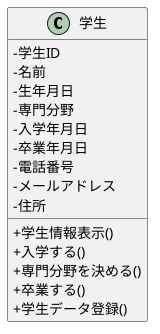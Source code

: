 @startuml
skinparam classAttributeIconSize 0
class "学生" {
 -学生ID
 -名前
 -生年月日
 -専門分野
 -入学年月日
 -卒業年月日
 -電話番号
 -メールアドレス
 -住所
 +学生情報表示()
 +入学する()
 +専門分野を決める()
 +卒業する()
 'シーケンス図をもとに追加
 +学生データ登録()
}

@enduml
